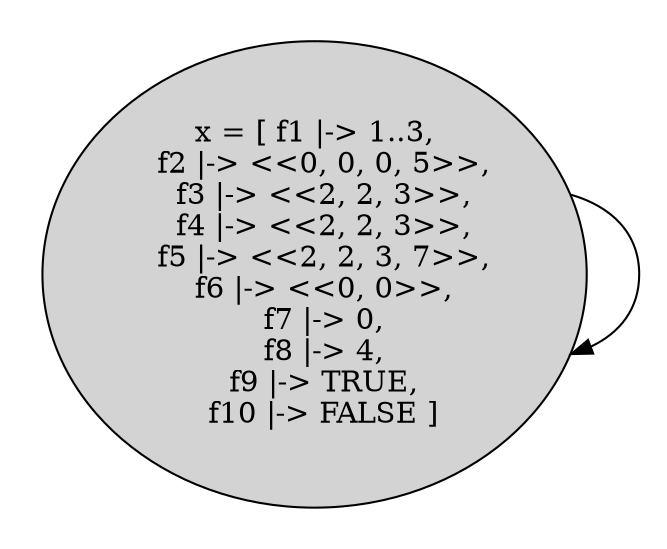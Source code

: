 strict digraph DiskGraph {
nodesep=0.35;
subgraph cluster_graph {
color="white";
6715536658089373979 [label="x = [ f1 |-> 1..3,\n  f2 |-> <<0, 0, 0, 5>>,\n  f3 |-> <<2, 2, 3>>,\n  f4 |-> <<2, 2, 3>>,\n  f5 |-> <<2, 2, 3, 7>>,\n  f6 |-> <<0, 0>>,\n  f7 |-> 0,\n  f8 |-> 4,\n  f9 |-> TRUE,\n  f10 |-> FALSE ]",style = filled]
6715536658089373979 -> 6715536658089373979 [label="",color="black",fontcolor="black"];
{rank = same; 6715536658089373979;}
}
}